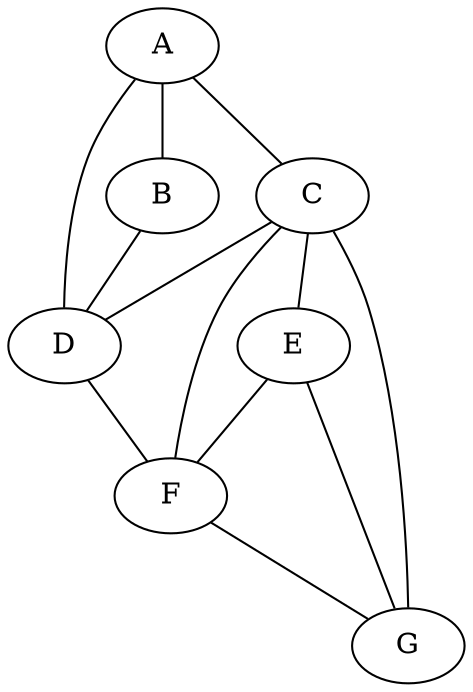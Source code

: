 graph graphname {
    source=A;
    A -- C [weight=5];
    A -- D [weight=6];
    A -- B [weight=3];
    B -- D [weight=2];
    C -- D [weight=2];
    C -- E [weight=6];
    C -- F [weight=3];
    C -- G [weight=7];
    D -- F [weight=9];
    E -- F [weight=5];
    E -- G [weight=2];
    F -- G [weight=1];
}
